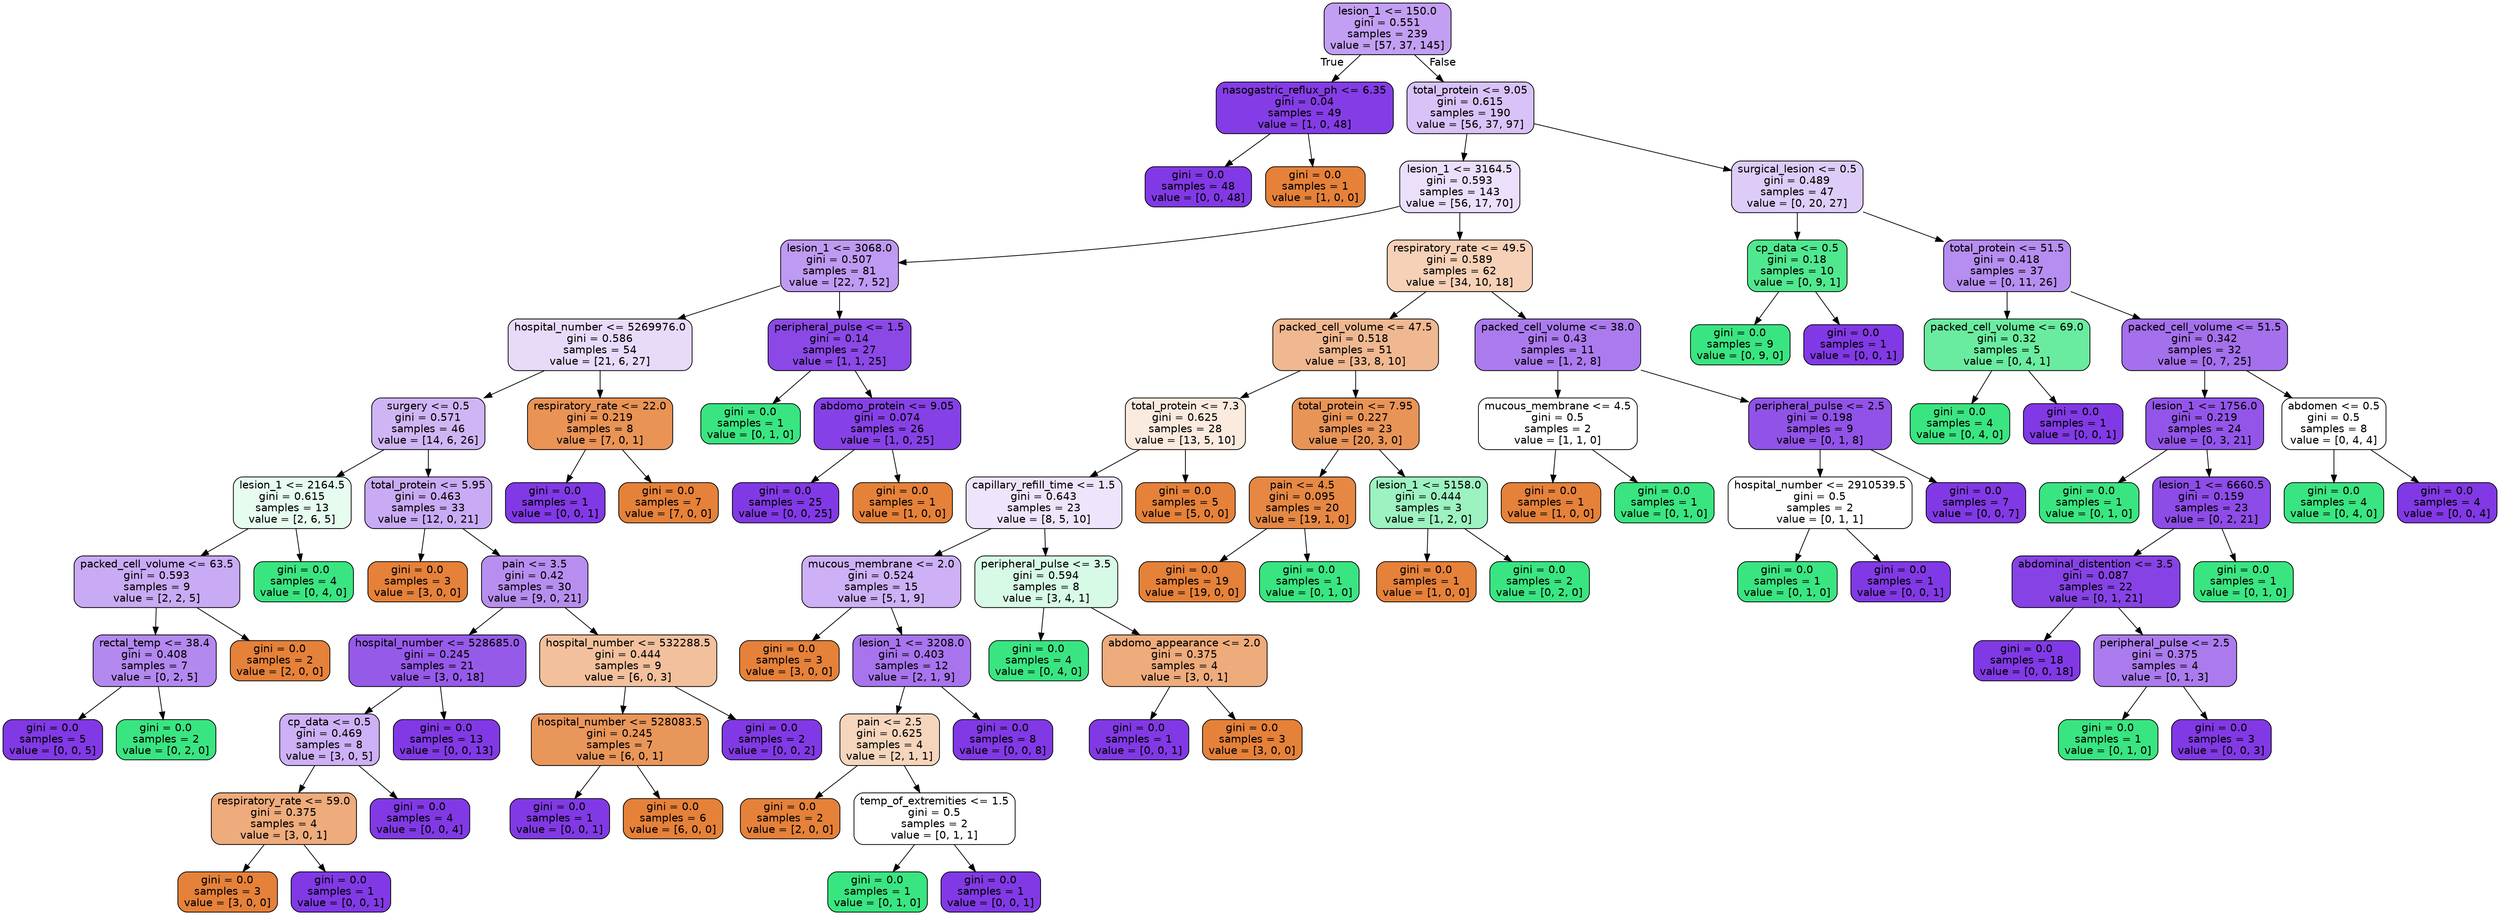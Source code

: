digraph Tree {
node [shape=box, style="filled, rounded", color="black", fontname="helvetica"] ;
edge [fontname="helvetica"] ;
0 [label="lesion_1 <= 150.0\ngini = 0.551\nsamples = 239\nvalue = [57, 37, 145]", fillcolor="#c29ff2"] ;
1 [label="nasogastric_reflux_ph <= 6.35\ngini = 0.04\nsamples = 49\nvalue = [1, 0, 48]", fillcolor="#843de6"] ;
0 -> 1 [labeldistance=2.5, labelangle=45, headlabel="True"] ;
2 [label="gini = 0.0\nsamples = 48\nvalue = [0, 0, 48]", fillcolor="#8139e5"] ;
1 -> 2 ;
3 [label="gini = 0.0\nsamples = 1\nvalue = [1, 0, 0]", fillcolor="#e58139"] ;
1 -> 3 ;
4 [label="total_protein <= 9.05\ngini = 0.615\nsamples = 190\nvalue = [56, 37, 97]", fillcolor="#d8c2f7"] ;
0 -> 4 [labeldistance=2.5, labelangle=-45, headlabel="False"] ;
5 [label="lesion_1 <= 3164.5\ngini = 0.593\nsamples = 143\nvalue = [56, 17, 70]", fillcolor="#ebdffb"] ;
4 -> 5 ;
6 [label="lesion_1 <= 3068.0\ngini = 0.507\nsamples = 81\nvalue = [22, 7, 52]", fillcolor="#bf9af2"] ;
5 -> 6 ;
7 [label="hospital_number <= 5269976.0\ngini = 0.586\nsamples = 54\nvalue = [21, 6, 27]", fillcolor="#e8dbfa"] ;
6 -> 7 ;
8 [label="surgery <= 0.5\ngini = 0.571\nsamples = 46\nvalue = [14, 6, 26]", fillcolor="#d0b5f5"] ;
7 -> 8 ;
9 [label="lesion_1 <= 2164.5\ngini = 0.615\nsamples = 13\nvalue = [2, 6, 5]", fillcolor="#e6fcef"] ;
8 -> 9 ;
10 [label="packed_cell_volume <= 63.5\ngini = 0.593\nsamples = 9\nvalue = [2, 2, 5]", fillcolor="#c9aaf4"] ;
9 -> 10 ;
11 [label="rectal_temp <= 38.4\ngini = 0.408\nsamples = 7\nvalue = [0, 2, 5]", fillcolor="#b388ef"] ;
10 -> 11 ;
12 [label="gini = 0.0\nsamples = 5\nvalue = [0, 0, 5]", fillcolor="#8139e5"] ;
11 -> 12 ;
13 [label="gini = 0.0\nsamples = 2\nvalue = [0, 2, 0]", fillcolor="#39e581"] ;
11 -> 13 ;
14 [label="gini = 0.0\nsamples = 2\nvalue = [2, 0, 0]", fillcolor="#e58139"] ;
10 -> 14 ;
15 [label="gini = 0.0\nsamples = 4\nvalue = [0, 4, 0]", fillcolor="#39e581"] ;
9 -> 15 ;
16 [label="total_protein <= 5.95\ngini = 0.463\nsamples = 33\nvalue = [12, 0, 21]", fillcolor="#c9aaf4"] ;
8 -> 16 ;
17 [label="gini = 0.0\nsamples = 3\nvalue = [3, 0, 0]", fillcolor="#e58139"] ;
16 -> 17 ;
18 [label="pain <= 3.5\ngini = 0.42\nsamples = 30\nvalue = [9, 0, 21]", fillcolor="#b78ef0"] ;
16 -> 18 ;
19 [label="hospital_number <= 528685.0\ngini = 0.245\nsamples = 21\nvalue = [3, 0, 18]", fillcolor="#965ae9"] ;
18 -> 19 ;
20 [label="cp_data <= 0.5\ngini = 0.469\nsamples = 8\nvalue = [3, 0, 5]", fillcolor="#cdb0f5"] ;
19 -> 20 ;
21 [label="respiratory_rate <= 59.0\ngini = 0.375\nsamples = 4\nvalue = [3, 0, 1]", fillcolor="#eeab7b"] ;
20 -> 21 ;
22 [label="gini = 0.0\nsamples = 3\nvalue = [3, 0, 0]", fillcolor="#e58139"] ;
21 -> 22 ;
23 [label="gini = 0.0\nsamples = 1\nvalue = [0, 0, 1]", fillcolor="#8139e5"] ;
21 -> 23 ;
24 [label="gini = 0.0\nsamples = 4\nvalue = [0, 0, 4]", fillcolor="#8139e5"] ;
20 -> 24 ;
25 [label="gini = 0.0\nsamples = 13\nvalue = [0, 0, 13]", fillcolor="#8139e5"] ;
19 -> 25 ;
26 [label="hospital_number <= 532288.5\ngini = 0.444\nsamples = 9\nvalue = [6, 0, 3]", fillcolor="#f2c09c"] ;
18 -> 26 ;
27 [label="hospital_number <= 528083.5\ngini = 0.245\nsamples = 7\nvalue = [6, 0, 1]", fillcolor="#e9965a"] ;
26 -> 27 ;
28 [label="gini = 0.0\nsamples = 1\nvalue = [0, 0, 1]", fillcolor="#8139e5"] ;
27 -> 28 ;
29 [label="gini = 0.0\nsamples = 6\nvalue = [6, 0, 0]", fillcolor="#e58139"] ;
27 -> 29 ;
30 [label="gini = 0.0\nsamples = 2\nvalue = [0, 0, 2]", fillcolor="#8139e5"] ;
26 -> 30 ;
31 [label="respiratory_rate <= 22.0\ngini = 0.219\nsamples = 8\nvalue = [7, 0, 1]", fillcolor="#e99355"] ;
7 -> 31 ;
32 [label="gini = 0.0\nsamples = 1\nvalue = [0, 0, 1]", fillcolor="#8139e5"] ;
31 -> 32 ;
33 [label="gini = 0.0\nsamples = 7\nvalue = [7, 0, 0]", fillcolor="#e58139"] ;
31 -> 33 ;
34 [label="peripheral_pulse <= 1.5\ngini = 0.14\nsamples = 27\nvalue = [1, 1, 25]", fillcolor="#8b48e7"] ;
6 -> 34 ;
35 [label="gini = 0.0\nsamples = 1\nvalue = [0, 1, 0]", fillcolor="#39e581"] ;
34 -> 35 ;
36 [label="abdomo_protein <= 9.05\ngini = 0.074\nsamples = 26\nvalue = [1, 0, 25]", fillcolor="#8641e6"] ;
34 -> 36 ;
37 [label="gini = 0.0\nsamples = 25\nvalue = [0, 0, 25]", fillcolor="#8139e5"] ;
36 -> 37 ;
38 [label="gini = 0.0\nsamples = 1\nvalue = [1, 0, 0]", fillcolor="#e58139"] ;
36 -> 38 ;
39 [label="respiratory_rate <= 49.5\ngini = 0.589\nsamples = 62\nvalue = [34, 10, 18]", fillcolor="#f6d1b7"] ;
5 -> 39 ;
40 [label="packed_cell_volume <= 47.5\ngini = 0.518\nsamples = 51\nvalue = [33, 8, 10]", fillcolor="#f0b890"] ;
39 -> 40 ;
41 [label="total_protein <= 7.3\ngini = 0.625\nsamples = 28\nvalue = [13, 5, 10]", fillcolor="#fbeade"] ;
40 -> 41 ;
42 [label="capillary_refill_time <= 1.5\ngini = 0.643\nsamples = 23\nvalue = [8, 5, 10]", fillcolor="#eee5fc"] ;
41 -> 42 ;
43 [label="mucous_membrane <= 2.0\ngini = 0.524\nsamples = 15\nvalue = [5, 1, 9]", fillcolor="#cdb0f5"] ;
42 -> 43 ;
44 [label="gini = 0.0\nsamples = 3\nvalue = [3, 0, 0]", fillcolor="#e58139"] ;
43 -> 44 ;
45 [label="lesion_1 <= 3208.0\ngini = 0.403\nsamples = 12\nvalue = [2, 1, 9]", fillcolor="#a774ed"] ;
43 -> 45 ;
46 [label="pain <= 2.5\ngini = 0.625\nsamples = 4\nvalue = [2, 1, 1]", fillcolor="#f6d5bd"] ;
45 -> 46 ;
47 [label="gini = 0.0\nsamples = 2\nvalue = [2, 0, 0]", fillcolor="#e58139"] ;
46 -> 47 ;
48 [label="temp_of_extremities <= 1.5\ngini = 0.5\nsamples = 2\nvalue = [0, 1, 1]", fillcolor="#ffffff"] ;
46 -> 48 ;
49 [label="gini = 0.0\nsamples = 1\nvalue = [0, 1, 0]", fillcolor="#39e581"] ;
48 -> 49 ;
50 [label="gini = 0.0\nsamples = 1\nvalue = [0, 0, 1]", fillcolor="#8139e5"] ;
48 -> 50 ;
51 [label="gini = 0.0\nsamples = 8\nvalue = [0, 0, 8]", fillcolor="#8139e5"] ;
45 -> 51 ;
52 [label="peripheral_pulse <= 3.5\ngini = 0.594\nsamples = 8\nvalue = [3, 4, 1]", fillcolor="#d7fae6"] ;
42 -> 52 ;
53 [label="gini = 0.0\nsamples = 4\nvalue = [0, 4, 0]", fillcolor="#39e581"] ;
52 -> 53 ;
54 [label="abdomo_appearance <= 2.0\ngini = 0.375\nsamples = 4\nvalue = [3, 0, 1]", fillcolor="#eeab7b"] ;
52 -> 54 ;
55 [label="gini = 0.0\nsamples = 1\nvalue = [0, 0, 1]", fillcolor="#8139e5"] ;
54 -> 55 ;
56 [label="gini = 0.0\nsamples = 3\nvalue = [3, 0, 0]", fillcolor="#e58139"] ;
54 -> 56 ;
57 [label="gini = 0.0\nsamples = 5\nvalue = [5, 0, 0]", fillcolor="#e58139"] ;
41 -> 57 ;
58 [label="total_protein <= 7.95\ngini = 0.227\nsamples = 23\nvalue = [20, 3, 0]", fillcolor="#e99457"] ;
40 -> 58 ;
59 [label="pain <= 4.5\ngini = 0.095\nsamples = 20\nvalue = [19, 1, 0]", fillcolor="#e68843"] ;
58 -> 59 ;
60 [label="gini = 0.0\nsamples = 19\nvalue = [19, 0, 0]", fillcolor="#e58139"] ;
59 -> 60 ;
61 [label="gini = 0.0\nsamples = 1\nvalue = [0, 1, 0]", fillcolor="#39e581"] ;
59 -> 61 ;
62 [label="lesion_1 <= 5158.0\ngini = 0.444\nsamples = 3\nvalue = [1, 2, 0]", fillcolor="#9cf2c0"] ;
58 -> 62 ;
63 [label="gini = 0.0\nsamples = 1\nvalue = [1, 0, 0]", fillcolor="#e58139"] ;
62 -> 63 ;
64 [label="gini = 0.0\nsamples = 2\nvalue = [0, 2, 0]", fillcolor="#39e581"] ;
62 -> 64 ;
65 [label="packed_cell_volume <= 38.0\ngini = 0.43\nsamples = 11\nvalue = [1, 2, 8]", fillcolor="#ab7bee"] ;
39 -> 65 ;
66 [label="mucous_membrane <= 4.5\ngini = 0.5\nsamples = 2\nvalue = [1, 1, 0]", fillcolor="#ffffff"] ;
65 -> 66 ;
67 [label="gini = 0.0\nsamples = 1\nvalue = [1, 0, 0]", fillcolor="#e58139"] ;
66 -> 67 ;
68 [label="gini = 0.0\nsamples = 1\nvalue = [0, 1, 0]", fillcolor="#39e581"] ;
66 -> 68 ;
69 [label="peripheral_pulse <= 2.5\ngini = 0.198\nsamples = 9\nvalue = [0, 1, 8]", fillcolor="#9152e8"] ;
65 -> 69 ;
70 [label="hospital_number <= 2910539.5\ngini = 0.5\nsamples = 2\nvalue = [0, 1, 1]", fillcolor="#ffffff"] ;
69 -> 70 ;
71 [label="gini = 0.0\nsamples = 1\nvalue = [0, 1, 0]", fillcolor="#39e581"] ;
70 -> 71 ;
72 [label="gini = 0.0\nsamples = 1\nvalue = [0, 0, 1]", fillcolor="#8139e5"] ;
70 -> 72 ;
73 [label="gini = 0.0\nsamples = 7\nvalue = [0, 0, 7]", fillcolor="#8139e5"] ;
69 -> 73 ;
74 [label="surgical_lesion <= 0.5\ngini = 0.489\nsamples = 47\nvalue = [0, 20, 27]", fillcolor="#deccf8"] ;
4 -> 74 ;
75 [label="cp_data <= 0.5\ngini = 0.18\nsamples = 10\nvalue = [0, 9, 1]", fillcolor="#4fe88f"] ;
74 -> 75 ;
76 [label="gini = 0.0\nsamples = 9\nvalue = [0, 9, 0]", fillcolor="#39e581"] ;
75 -> 76 ;
77 [label="gini = 0.0\nsamples = 1\nvalue = [0, 0, 1]", fillcolor="#8139e5"] ;
75 -> 77 ;
78 [label="total_protein <= 51.5\ngini = 0.418\nsamples = 37\nvalue = [0, 11, 26]", fillcolor="#b68df0"] ;
74 -> 78 ;
79 [label="packed_cell_volume <= 69.0\ngini = 0.32\nsamples = 5\nvalue = [0, 4, 1]", fillcolor="#6aeca0"] ;
78 -> 79 ;
80 [label="gini = 0.0\nsamples = 4\nvalue = [0, 4, 0]", fillcolor="#39e581"] ;
79 -> 80 ;
81 [label="gini = 0.0\nsamples = 1\nvalue = [0, 0, 1]", fillcolor="#8139e5"] ;
79 -> 81 ;
82 [label="packed_cell_volume <= 51.5\ngini = 0.342\nsamples = 32\nvalue = [0, 7, 25]", fillcolor="#a470ec"] ;
78 -> 82 ;
83 [label="lesion_1 <= 1756.0\ngini = 0.219\nsamples = 24\nvalue = [0, 3, 21]", fillcolor="#9355e9"] ;
82 -> 83 ;
84 [label="gini = 0.0\nsamples = 1\nvalue = [0, 1, 0]", fillcolor="#39e581"] ;
83 -> 84 ;
85 [label="lesion_1 <= 6660.5\ngini = 0.159\nsamples = 23\nvalue = [0, 2, 21]", fillcolor="#8d4ce7"] ;
83 -> 85 ;
86 [label="abdominal_distention <= 3.5\ngini = 0.087\nsamples = 22\nvalue = [0, 1, 21]", fillcolor="#8742e6"] ;
85 -> 86 ;
87 [label="gini = 0.0\nsamples = 18\nvalue = [0, 0, 18]", fillcolor="#8139e5"] ;
86 -> 87 ;
88 [label="peripheral_pulse <= 2.5\ngini = 0.375\nsamples = 4\nvalue = [0, 1, 3]", fillcolor="#ab7bee"] ;
86 -> 88 ;
89 [label="gini = 0.0\nsamples = 1\nvalue = [0, 1, 0]", fillcolor="#39e581"] ;
88 -> 89 ;
90 [label="gini = 0.0\nsamples = 3\nvalue = [0, 0, 3]", fillcolor="#8139e5"] ;
88 -> 90 ;
91 [label="gini = 0.0\nsamples = 1\nvalue = [0, 1, 0]", fillcolor="#39e581"] ;
85 -> 91 ;
92 [label="abdomen <= 0.5\ngini = 0.5\nsamples = 8\nvalue = [0, 4, 4]", fillcolor="#ffffff"] ;
82 -> 92 ;
93 [label="gini = 0.0\nsamples = 4\nvalue = [0, 4, 0]", fillcolor="#39e581"] ;
92 -> 93 ;
94 [label="gini = 0.0\nsamples = 4\nvalue = [0, 0, 4]", fillcolor="#8139e5"] ;
92 -> 94 ;
}